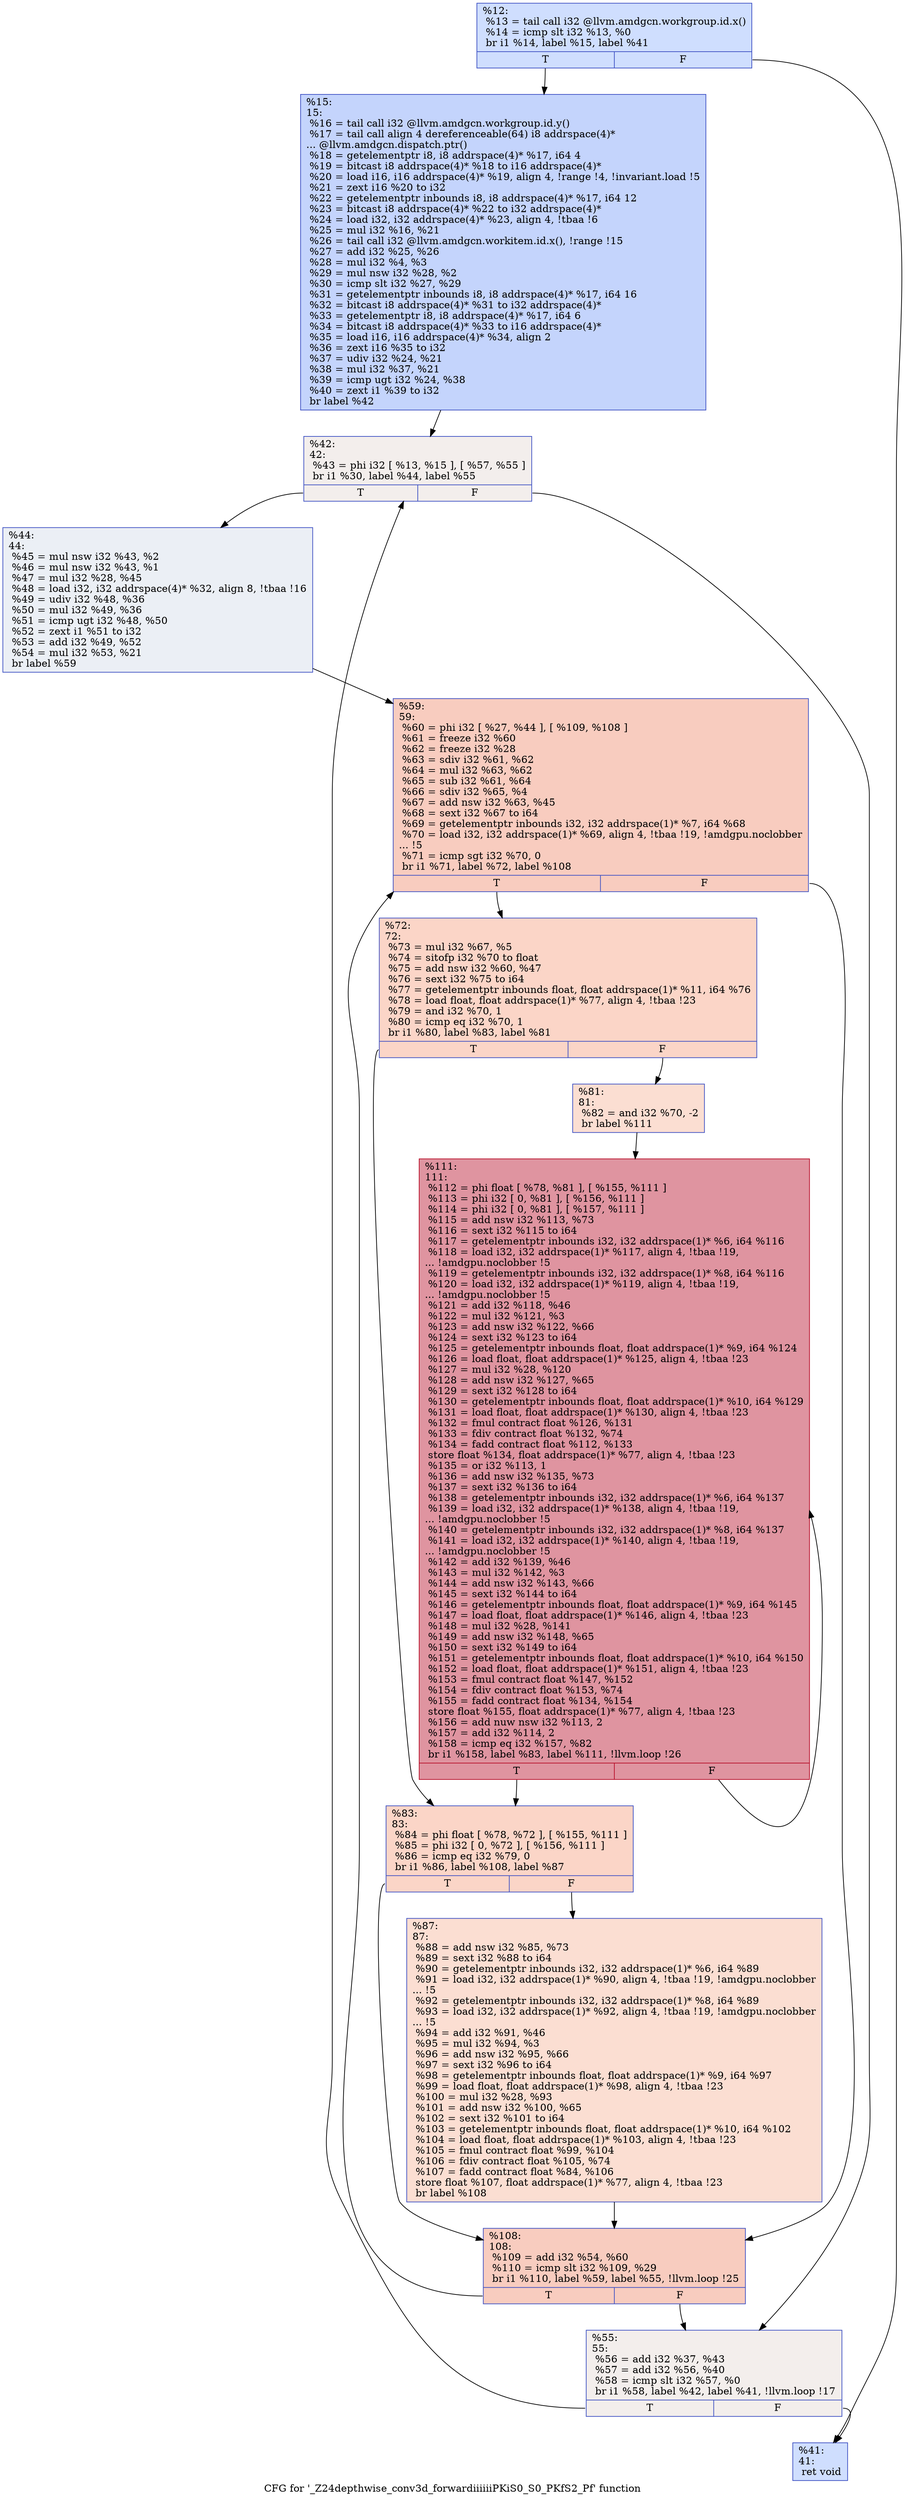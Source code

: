 digraph "CFG for '_Z24depthwise_conv3d_forwardiiiiiiPKiS0_S0_PKfS2_Pf' function" {
	label="CFG for '_Z24depthwise_conv3d_forwardiiiiiiPKiS0_S0_PKfS2_Pf' function";

	Node0x4946f60 [shape=record,color="#3d50c3ff", style=filled, fillcolor="#93b5fe70",label="{%12:\l  %13 = tail call i32 @llvm.amdgcn.workgroup.id.x()\l  %14 = icmp slt i32 %13, %0\l  br i1 %14, label %15, label %41\l|{<s0>T|<s1>F}}"];
	Node0x4946f60:s0 -> Node0x49480b0;
	Node0x4946f60:s1 -> Node0x4948140;
	Node0x49480b0 [shape=record,color="#3d50c3ff", style=filled, fillcolor="#7a9df870",label="{%15:\l15:                                               \l  %16 = tail call i32 @llvm.amdgcn.workgroup.id.y()\l  %17 = tail call align 4 dereferenceable(64) i8 addrspace(4)*\l... @llvm.amdgcn.dispatch.ptr()\l  %18 = getelementptr i8, i8 addrspace(4)* %17, i64 4\l  %19 = bitcast i8 addrspace(4)* %18 to i16 addrspace(4)*\l  %20 = load i16, i16 addrspace(4)* %19, align 4, !range !4, !invariant.load !5\l  %21 = zext i16 %20 to i32\l  %22 = getelementptr inbounds i8, i8 addrspace(4)* %17, i64 12\l  %23 = bitcast i8 addrspace(4)* %22 to i32 addrspace(4)*\l  %24 = load i32, i32 addrspace(4)* %23, align 4, !tbaa !6\l  %25 = mul i32 %16, %21\l  %26 = tail call i32 @llvm.amdgcn.workitem.id.x(), !range !15\l  %27 = add i32 %25, %26\l  %28 = mul i32 %4, %3\l  %29 = mul nsw i32 %28, %2\l  %30 = icmp slt i32 %27, %29\l  %31 = getelementptr inbounds i8, i8 addrspace(4)* %17, i64 16\l  %32 = bitcast i8 addrspace(4)* %31 to i32 addrspace(4)*\l  %33 = getelementptr i8, i8 addrspace(4)* %17, i64 6\l  %34 = bitcast i8 addrspace(4)* %33 to i16 addrspace(4)*\l  %35 = load i16, i16 addrspace(4)* %34, align 2\l  %36 = zext i16 %35 to i32\l  %37 = udiv i32 %24, %21\l  %38 = mul i32 %37, %21\l  %39 = icmp ugt i32 %24, %38\l  %40 = zext i1 %39 to i32\l  br label %42\l}"];
	Node0x49480b0 -> Node0x494abf0;
	Node0x4948140 [shape=record,color="#3d50c3ff", style=filled, fillcolor="#93b5fe70",label="{%41:\l41:                                               \l  ret void\l}"];
	Node0x494abf0 [shape=record,color="#3d50c3ff", style=filled, fillcolor="#e3d9d370",label="{%42:\l42:                                               \l  %43 = phi i32 [ %13, %15 ], [ %57, %55 ]\l  br i1 %30, label %44, label %55\l|{<s0>T|<s1>F}}"];
	Node0x494abf0:s0 -> Node0x494ae30;
	Node0x494abf0:s1 -> Node0x494ad30;
	Node0x494ae30 [shape=record,color="#3d50c3ff", style=filled, fillcolor="#d1dae970",label="{%44:\l44:                                               \l  %45 = mul nsw i32 %43, %2\l  %46 = mul nsw i32 %43, %1\l  %47 = mul i32 %28, %45\l  %48 = load i32, i32 addrspace(4)* %32, align 8, !tbaa !16\l  %49 = udiv i32 %48, %36\l  %50 = mul i32 %49, %36\l  %51 = icmp ugt i32 %48, %50\l  %52 = zext i1 %51 to i32\l  %53 = add i32 %49, %52\l  %54 = mul i32 %53, %21\l  br label %59\l}"];
	Node0x494ae30 -> Node0x494b600;
	Node0x494ad30 [shape=record,color="#3d50c3ff", style=filled, fillcolor="#e3d9d370",label="{%55:\l55:                                               \l  %56 = add i32 %37, %43\l  %57 = add i32 %56, %40\l  %58 = icmp slt i32 %57, %0\l  br i1 %58, label %42, label %41, !llvm.loop !17\l|{<s0>T|<s1>F}}"];
	Node0x494ad30:s0 -> Node0x494abf0;
	Node0x494ad30:s1 -> Node0x4948140;
	Node0x494b600 [shape=record,color="#3d50c3ff", style=filled, fillcolor="#f08b6e70",label="{%59:\l59:                                               \l  %60 = phi i32 [ %27, %44 ], [ %109, %108 ]\l  %61 = freeze i32 %60\l  %62 = freeze i32 %28\l  %63 = sdiv i32 %61, %62\l  %64 = mul i32 %63, %62\l  %65 = sub i32 %61, %64\l  %66 = sdiv i32 %65, %4\l  %67 = add nsw i32 %63, %45\l  %68 = sext i32 %67 to i64\l  %69 = getelementptr inbounds i32, i32 addrspace(1)* %7, i64 %68\l  %70 = load i32, i32 addrspace(1)* %69, align 4, !tbaa !19, !amdgpu.noclobber\l... !5\l  %71 = icmp sgt i32 %70, 0\l  br i1 %71, label %72, label %108\l|{<s0>T|<s1>F}}"];
	Node0x494b600:s0 -> Node0x494cb10;
	Node0x494b600:s1 -> Node0x494ba20;
	Node0x494cb10 [shape=record,color="#3d50c3ff", style=filled, fillcolor="#f5a08170",label="{%72:\l72:                                               \l  %73 = mul i32 %67, %5\l  %74 = sitofp i32 %70 to float\l  %75 = add nsw i32 %60, %47\l  %76 = sext i32 %75 to i64\l  %77 = getelementptr inbounds float, float addrspace(1)* %11, i64 %76\l  %78 = load float, float addrspace(1)* %77, align 4, !tbaa !23\l  %79 = and i32 %70, 1\l  %80 = icmp eq i32 %70, 1\l  br i1 %80, label %83, label %81\l|{<s0>T|<s1>F}}"];
	Node0x494cb10:s0 -> Node0x494d1b0;
	Node0x494cb10:s1 -> Node0x494d240;
	Node0x494d240 [shape=record,color="#3d50c3ff", style=filled, fillcolor="#f7b59970",label="{%81:\l81:                                               \l  %82 = and i32 %70, -2\l  br label %111\l}"];
	Node0x494d240 -> Node0x494d440;
	Node0x494d1b0 [shape=record,color="#3d50c3ff", style=filled, fillcolor="#f5a08170",label="{%83:\l83:                                               \l  %84 = phi float [ %78, %72 ], [ %155, %111 ]\l  %85 = phi i32 [ 0, %72 ], [ %156, %111 ]\l  %86 = icmp eq i32 %79, 0\l  br i1 %86, label %108, label %87\l|{<s0>T|<s1>F}}"];
	Node0x494d1b0:s0 -> Node0x494ba20;
	Node0x494d1b0:s1 -> Node0x494d790;
	Node0x494d790 [shape=record,color="#3d50c3ff", style=filled, fillcolor="#f7b59970",label="{%87:\l87:                                               \l  %88 = add nsw i32 %85, %73\l  %89 = sext i32 %88 to i64\l  %90 = getelementptr inbounds i32, i32 addrspace(1)* %6, i64 %89\l  %91 = load i32, i32 addrspace(1)* %90, align 4, !tbaa !19, !amdgpu.noclobber\l... !5\l  %92 = getelementptr inbounds i32, i32 addrspace(1)* %8, i64 %89\l  %93 = load i32, i32 addrspace(1)* %92, align 4, !tbaa !19, !amdgpu.noclobber\l... !5\l  %94 = add i32 %91, %46\l  %95 = mul i32 %94, %3\l  %96 = add nsw i32 %95, %66\l  %97 = sext i32 %96 to i64\l  %98 = getelementptr inbounds float, float addrspace(1)* %9, i64 %97\l  %99 = load float, float addrspace(1)* %98, align 4, !tbaa !23\l  %100 = mul i32 %28, %93\l  %101 = add nsw i32 %100, %65\l  %102 = sext i32 %101 to i64\l  %103 = getelementptr inbounds float, float addrspace(1)* %10, i64 %102\l  %104 = load float, float addrspace(1)* %103, align 4, !tbaa !23\l  %105 = fmul contract float %99, %104\l  %106 = fdiv contract float %105, %74\l  %107 = fadd contract float %84, %106\l  store float %107, float addrspace(1)* %77, align 4, !tbaa !23\l  br label %108\l}"];
	Node0x494d790 -> Node0x494ba20;
	Node0x494ba20 [shape=record,color="#3d50c3ff", style=filled, fillcolor="#f08b6e70",label="{%108:\l108:                                              \l  %109 = add i32 %54, %60\l  %110 = icmp slt i32 %109, %29\l  br i1 %110, label %59, label %55, !llvm.loop !25\l|{<s0>T|<s1>F}}"];
	Node0x494ba20:s0 -> Node0x494b600;
	Node0x494ba20:s1 -> Node0x494ad30;
	Node0x494d440 [shape=record,color="#b70d28ff", style=filled, fillcolor="#b70d2870",label="{%111:\l111:                                              \l  %112 = phi float [ %78, %81 ], [ %155, %111 ]\l  %113 = phi i32 [ 0, %81 ], [ %156, %111 ]\l  %114 = phi i32 [ 0, %81 ], [ %157, %111 ]\l  %115 = add nsw i32 %113, %73\l  %116 = sext i32 %115 to i64\l  %117 = getelementptr inbounds i32, i32 addrspace(1)* %6, i64 %116\l  %118 = load i32, i32 addrspace(1)* %117, align 4, !tbaa !19,\l... !amdgpu.noclobber !5\l  %119 = getelementptr inbounds i32, i32 addrspace(1)* %8, i64 %116\l  %120 = load i32, i32 addrspace(1)* %119, align 4, !tbaa !19,\l... !amdgpu.noclobber !5\l  %121 = add i32 %118, %46\l  %122 = mul i32 %121, %3\l  %123 = add nsw i32 %122, %66\l  %124 = sext i32 %123 to i64\l  %125 = getelementptr inbounds float, float addrspace(1)* %9, i64 %124\l  %126 = load float, float addrspace(1)* %125, align 4, !tbaa !23\l  %127 = mul i32 %28, %120\l  %128 = add nsw i32 %127, %65\l  %129 = sext i32 %128 to i64\l  %130 = getelementptr inbounds float, float addrspace(1)* %10, i64 %129\l  %131 = load float, float addrspace(1)* %130, align 4, !tbaa !23\l  %132 = fmul contract float %126, %131\l  %133 = fdiv contract float %132, %74\l  %134 = fadd contract float %112, %133\l  store float %134, float addrspace(1)* %77, align 4, !tbaa !23\l  %135 = or i32 %113, 1\l  %136 = add nsw i32 %135, %73\l  %137 = sext i32 %136 to i64\l  %138 = getelementptr inbounds i32, i32 addrspace(1)* %6, i64 %137\l  %139 = load i32, i32 addrspace(1)* %138, align 4, !tbaa !19,\l... !amdgpu.noclobber !5\l  %140 = getelementptr inbounds i32, i32 addrspace(1)* %8, i64 %137\l  %141 = load i32, i32 addrspace(1)* %140, align 4, !tbaa !19,\l... !amdgpu.noclobber !5\l  %142 = add i32 %139, %46\l  %143 = mul i32 %142, %3\l  %144 = add nsw i32 %143, %66\l  %145 = sext i32 %144 to i64\l  %146 = getelementptr inbounds float, float addrspace(1)* %9, i64 %145\l  %147 = load float, float addrspace(1)* %146, align 4, !tbaa !23\l  %148 = mul i32 %28, %141\l  %149 = add nsw i32 %148, %65\l  %150 = sext i32 %149 to i64\l  %151 = getelementptr inbounds float, float addrspace(1)* %10, i64 %150\l  %152 = load float, float addrspace(1)* %151, align 4, !tbaa !23\l  %153 = fmul contract float %147, %152\l  %154 = fdiv contract float %153, %74\l  %155 = fadd contract float %134, %154\l  store float %155, float addrspace(1)* %77, align 4, !tbaa !23\l  %156 = add nuw nsw i32 %113, 2\l  %157 = add i32 %114, 2\l  %158 = icmp eq i32 %157, %82\l  br i1 %158, label %83, label %111, !llvm.loop !26\l|{<s0>T|<s1>F}}"];
	Node0x494d440:s0 -> Node0x494d1b0;
	Node0x494d440:s1 -> Node0x494d440;
}
